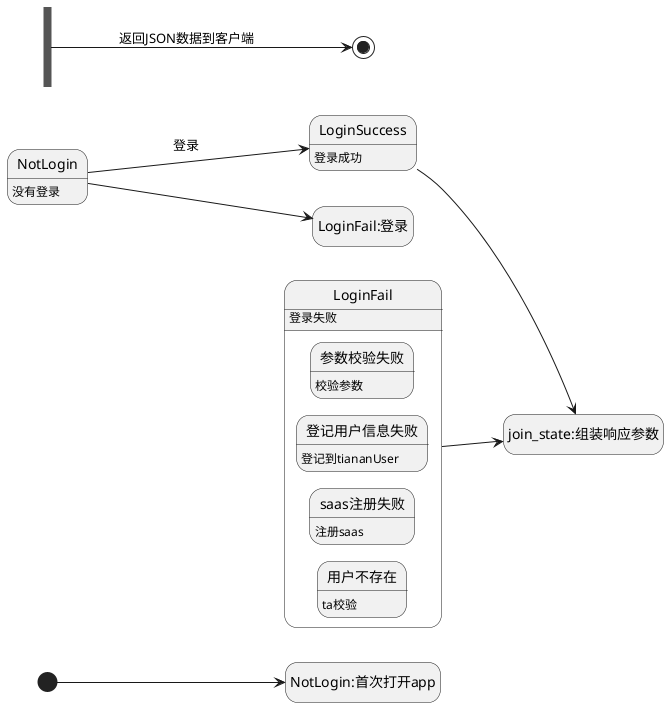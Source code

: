 @startuml
hide empty description
left to right direction

[*]-->NotLogin:首次打开app

state  NotLogin: 没有登录
state  LoginSuccess: 登录成功
state  LoginFail: 登录失败

NotLogin -->LoginSuccess: 登录
NotLogin -->LoginFail:登录

state LoginFail {
    state 用户不存在: ta校验
    state saas注册失败:注册saas
    state 登记用户信息失败: 登记到tiananUser
    state 参数校验失败 :校验参数
}

state join_state  <<join>>
LoginSuccess-->join_state:组装响应参数
LoginFail-->join_state:组装响应参数

join_state -->[*]:返回JSON数据到客户端

@enduml